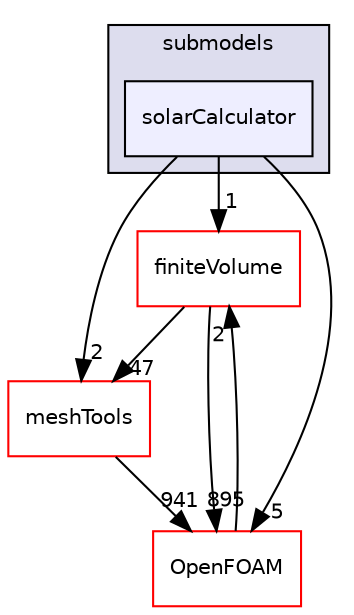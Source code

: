 digraph "src/thermophysicalModels/radiation/submodels/solarCalculator" {
  bgcolor=transparent;
  compound=true
  node [ fontsize="10", fontname="Helvetica"];
  edge [ labelfontsize="10", labelfontname="Helvetica"];
  subgraph clusterdir_e8719ccd60760366888bb431a21ef811 {
    graph [ bgcolor="#ddddee", pencolor="black", label="submodels" fontname="Helvetica", fontsize="10", URL="dir_e8719ccd60760366888bb431a21ef811.html"]
  dir_b0eb66c761deb778b5ed264ea89c86af [shape=box, label="solarCalculator", style="filled", fillcolor="#eeeeff", pencolor="black", URL="dir_b0eb66c761deb778b5ed264ea89c86af.html"];
  }
  dir_9bd15774b555cf7259a6fa18f99fe99b [shape=box label="finiteVolume" color="red" URL="dir_9bd15774b555cf7259a6fa18f99fe99b.html"];
  dir_ae30ad0bef50cf391b24c614251bb9fd [shape=box label="meshTools" color="red" URL="dir_ae30ad0bef50cf391b24c614251bb9fd.html"];
  dir_c5473ff19b20e6ec4dfe5c310b3778a8 [shape=box label="OpenFOAM" color="red" URL="dir_c5473ff19b20e6ec4dfe5c310b3778a8.html"];
  dir_9bd15774b555cf7259a6fa18f99fe99b->dir_ae30ad0bef50cf391b24c614251bb9fd [headlabel="47", labeldistance=1.5 headhref="dir_000814_001949.html"];
  dir_9bd15774b555cf7259a6fa18f99fe99b->dir_c5473ff19b20e6ec4dfe5c310b3778a8 [headlabel="895", labeldistance=1.5 headhref="dir_000814_002151.html"];
  dir_ae30ad0bef50cf391b24c614251bb9fd->dir_c5473ff19b20e6ec4dfe5c310b3778a8 [headlabel="941", labeldistance=1.5 headhref="dir_001949_002151.html"];
  dir_b0eb66c761deb778b5ed264ea89c86af->dir_9bd15774b555cf7259a6fa18f99fe99b [headlabel="1", labeldistance=1.5 headhref="dir_003765_000814.html"];
  dir_b0eb66c761deb778b5ed264ea89c86af->dir_ae30ad0bef50cf391b24c614251bb9fd [headlabel="2", labeldistance=1.5 headhref="dir_003765_001949.html"];
  dir_b0eb66c761deb778b5ed264ea89c86af->dir_c5473ff19b20e6ec4dfe5c310b3778a8 [headlabel="5", labeldistance=1.5 headhref="dir_003765_002151.html"];
  dir_c5473ff19b20e6ec4dfe5c310b3778a8->dir_9bd15774b555cf7259a6fa18f99fe99b [headlabel="2", labeldistance=1.5 headhref="dir_002151_000814.html"];
}
